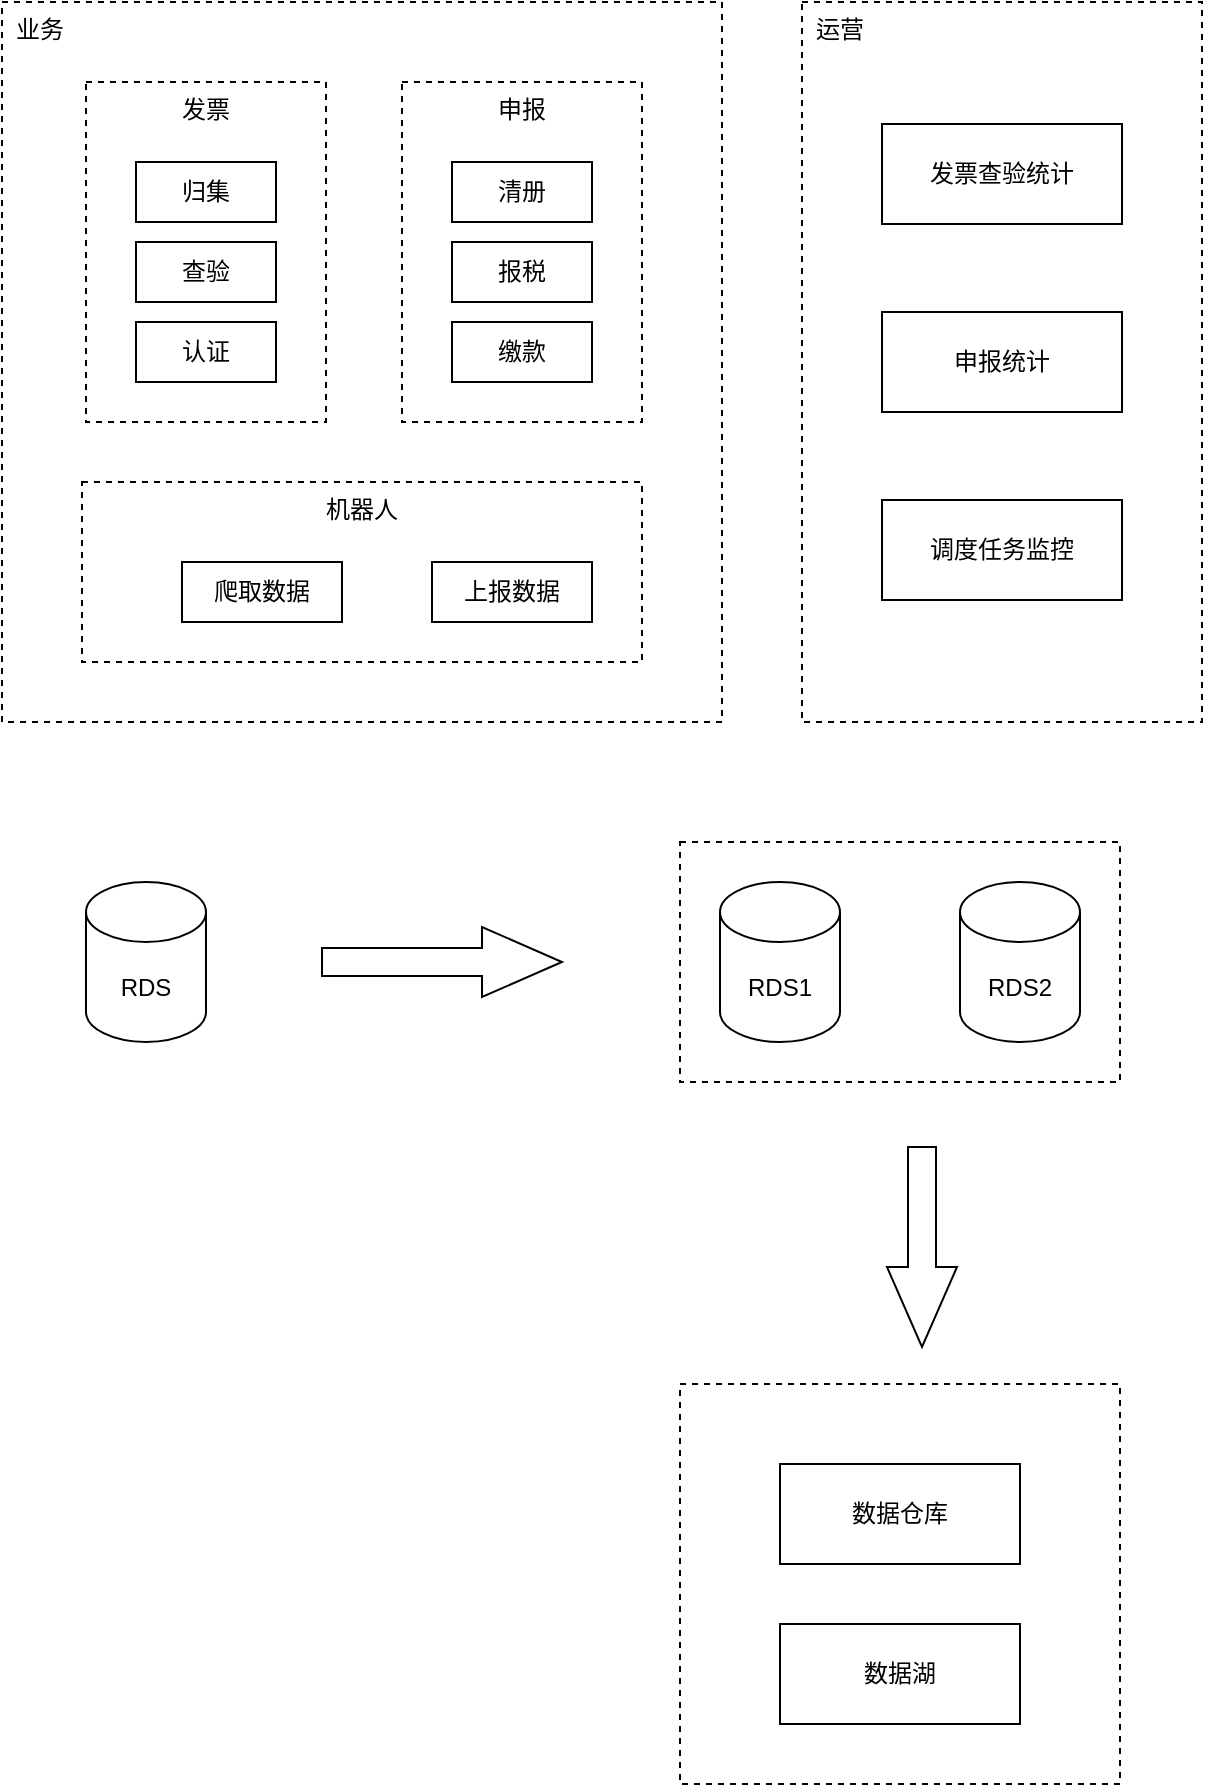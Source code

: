 <mxfile version="16.2.2" type="github">
  <diagram id="zdEymZCHrjLcuN3iB8jA" name="Page-1">
    <mxGraphModel dx="1038" dy="579" grid="1" gridSize="10" guides="1" tooltips="1" connect="1" arrows="1" fold="1" page="1" pageScale="1" pageWidth="827" pageHeight="1169" math="0" shadow="0">
      <root>
        <mxCell id="0" />
        <mxCell id="1" parent="0" />
        <mxCell id="39hTGtykct5_lLaXmXcA-18" value="" style="rounded=0;whiteSpace=wrap;html=1;dashed=1;" vertex="1" parent="1">
          <mxGeometry x="419" y="460" width="220" height="120" as="geometry" />
        </mxCell>
        <mxCell id="L4HHY8r-7hbT46ejeRS8-2" value="业务" style="rounded=0;whiteSpace=wrap;html=1;verticalAlign=top;dashed=1;align=left;spacingLeft=5;" parent="1" vertex="1">
          <mxGeometry x="80" y="40" width="360" height="360" as="geometry" />
        </mxCell>
        <mxCell id="L4HHY8r-7hbT46ejeRS8-5" value="机器人" style="rounded=0;whiteSpace=wrap;html=1;dashed=1;verticalAlign=top;" parent="1" vertex="1">
          <mxGeometry x="120" y="280" width="280" height="90" as="geometry" />
        </mxCell>
        <mxCell id="L4HHY8r-7hbT46ejeRS8-6" value="爬取数据" style="rounded=0;whiteSpace=wrap;html=1;" parent="1" vertex="1">
          <mxGeometry x="170" y="320" width="80" height="30" as="geometry" />
        </mxCell>
        <mxCell id="L4HHY8r-7hbT46ejeRS8-8" value="上报数据" style="rounded=0;whiteSpace=wrap;html=1;" parent="1" vertex="1">
          <mxGeometry x="295" y="320" width="80" height="30" as="geometry" />
        </mxCell>
        <mxCell id="L4HHY8r-7hbT46ejeRS8-9" value="发票" style="rounded=0;whiteSpace=wrap;html=1;dashed=1;verticalAlign=top;" parent="1" vertex="1">
          <mxGeometry x="122" y="80" width="120" height="170" as="geometry" />
        </mxCell>
        <mxCell id="L4HHY8r-7hbT46ejeRS8-10" value="归集" style="rounded=0;whiteSpace=wrap;html=1;" parent="1" vertex="1">
          <mxGeometry x="147" y="120" width="70" height="30" as="geometry" />
        </mxCell>
        <mxCell id="L4HHY8r-7hbT46ejeRS8-11" value="查验" style="rounded=0;whiteSpace=wrap;html=1;" parent="1" vertex="1">
          <mxGeometry x="147" y="160" width="70" height="30" as="geometry" />
        </mxCell>
        <mxCell id="L4HHY8r-7hbT46ejeRS8-12" value="认证" style="rounded=0;whiteSpace=wrap;html=1;" parent="1" vertex="1">
          <mxGeometry x="147" y="200" width="70" height="30" as="geometry" />
        </mxCell>
        <mxCell id="L4HHY8r-7hbT46ejeRS8-13" value="申报" style="rounded=0;whiteSpace=wrap;html=1;dashed=1;verticalAlign=top;" parent="1" vertex="1">
          <mxGeometry x="280" y="80" width="120" height="170" as="geometry" />
        </mxCell>
        <mxCell id="L4HHY8r-7hbT46ejeRS8-14" value="清册" style="rounded=0;whiteSpace=wrap;html=1;" parent="1" vertex="1">
          <mxGeometry x="305" y="120" width="70" height="30" as="geometry" />
        </mxCell>
        <mxCell id="L4HHY8r-7hbT46ejeRS8-15" value="报税" style="rounded=0;whiteSpace=wrap;html=1;" parent="1" vertex="1">
          <mxGeometry x="305" y="160" width="70" height="30" as="geometry" />
        </mxCell>
        <mxCell id="L4HHY8r-7hbT46ejeRS8-16" value="缴款" style="rounded=0;whiteSpace=wrap;html=1;" parent="1" vertex="1">
          <mxGeometry x="305" y="200" width="70" height="30" as="geometry" />
        </mxCell>
        <mxCell id="39hTGtykct5_lLaXmXcA-1" value="运营" style="rounded=0;whiteSpace=wrap;html=1;verticalAlign=top;dashed=1;align=left;spacingLeft=5;" vertex="1" parent="1">
          <mxGeometry x="480" y="40" width="200" height="360" as="geometry" />
        </mxCell>
        <mxCell id="39hTGtykct5_lLaXmXcA-2" value="调度任务监控" style="rounded=0;whiteSpace=wrap;html=1;verticalAlign=middle;" vertex="1" parent="1">
          <mxGeometry x="520" y="289" width="120" height="50" as="geometry" />
        </mxCell>
        <mxCell id="39hTGtykct5_lLaXmXcA-5" value="发票查验统计" style="rounded=0;whiteSpace=wrap;html=1;verticalAlign=middle;" vertex="1" parent="1">
          <mxGeometry x="520" y="101" width="120" height="50" as="geometry" />
        </mxCell>
        <mxCell id="39hTGtykct5_lLaXmXcA-9" value="申报统计" style="rounded=0;whiteSpace=wrap;html=1;verticalAlign=middle;" vertex="1" parent="1">
          <mxGeometry x="520" y="195" width="120" height="50" as="geometry" />
        </mxCell>
        <mxCell id="39hTGtykct5_lLaXmXcA-13" value="RDS1" style="shape=cylinder3;whiteSpace=wrap;html=1;boundedLbl=1;backgroundOutline=1;size=15;" vertex="1" parent="1">
          <mxGeometry x="439" y="480" width="60" height="80" as="geometry" />
        </mxCell>
        <mxCell id="39hTGtykct5_lLaXmXcA-14" value="RDS" style="shape=cylinder3;whiteSpace=wrap;html=1;boundedLbl=1;backgroundOutline=1;size=15;" vertex="1" parent="1">
          <mxGeometry x="122" y="480" width="60" height="80" as="geometry" />
        </mxCell>
        <mxCell id="39hTGtykct5_lLaXmXcA-15" value="RDS2" style="shape=cylinder3;whiteSpace=wrap;html=1;boundedLbl=1;backgroundOutline=1;size=15;" vertex="1" parent="1">
          <mxGeometry x="559" y="480" width="60" height="80" as="geometry" />
        </mxCell>
        <mxCell id="39hTGtykct5_lLaXmXcA-24" value="" style="html=1;shadow=0;dashed=0;align=center;verticalAlign=middle;shape=mxgraph.arrows2.arrow;dy=0.6;dx=40;notch=0;" vertex="1" parent="1">
          <mxGeometry x="240" y="502.5" width="120" height="35" as="geometry" />
        </mxCell>
        <mxCell id="39hTGtykct5_lLaXmXcA-27" value="" style="rounded=0;whiteSpace=wrap;html=1;dashed=1;" vertex="1" parent="1">
          <mxGeometry x="419" y="731" width="220" height="200" as="geometry" />
        </mxCell>
        <mxCell id="39hTGtykct5_lLaXmXcA-30" value="数据仓库" style="rounded=0;whiteSpace=wrap;html=1;" vertex="1" parent="1">
          <mxGeometry x="469" y="771" width="120" height="50" as="geometry" />
        </mxCell>
        <mxCell id="39hTGtykct5_lLaXmXcA-31" value="数据湖" style="rounded=0;whiteSpace=wrap;html=1;" vertex="1" parent="1">
          <mxGeometry x="469" y="851" width="120" height="50" as="geometry" />
        </mxCell>
        <mxCell id="39hTGtykct5_lLaXmXcA-32" value="" style="html=1;shadow=0;dashed=0;align=center;verticalAlign=middle;shape=mxgraph.arrows2.arrow;dy=0.6;dx=40;notch=0;rotation=90;" vertex="1" parent="1">
          <mxGeometry x="490" y="645" width="100" height="35" as="geometry" />
        </mxCell>
      </root>
    </mxGraphModel>
  </diagram>
</mxfile>
